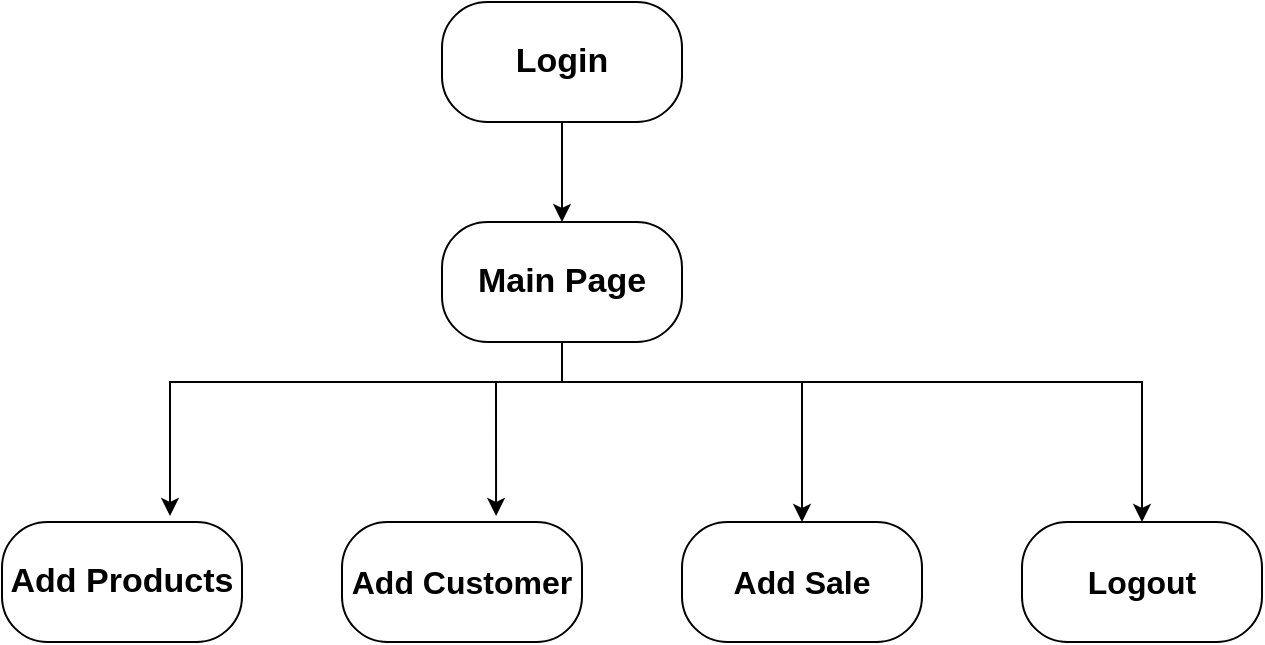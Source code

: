 <mxfile version="20.8.16" type="device"><diagram name="Page-1" id="OwUw9Ch-JXlutyOvVUsZ"><mxGraphModel dx="864" dy="512" grid="1" gridSize="10" guides="1" tooltips="1" connect="1" arrows="1" fold="1" page="1" pageScale="1" pageWidth="827" pageHeight="1169" math="0" shadow="0"><root><mxCell id="0"/><mxCell id="1" parent="0"/><mxCell id="4o1J9mNP8qvONEKTnNyP-8" style="edgeStyle=orthogonalEdgeStyle;rounded=0;orthogonalLoop=1;jettySize=auto;html=1;entryX=0.5;entryY=0;entryDx=0;entryDy=0;fontSize=16;" edge="1" parent="1" source="4o1J9mNP8qvONEKTnNyP-1" target="4o1J9mNP8qvONEKTnNyP-2"><mxGeometry relative="1" as="geometry"/></mxCell><mxCell id="4o1J9mNP8qvONEKTnNyP-1" value="&lt;span&gt;&lt;font style=&quot;font-size: 17px;&quot;&gt;Login&lt;/font&gt;&lt;/span&gt;" style="rounded=1;whiteSpace=wrap;html=1;arcSize=38;fontStyle=1" vertex="1" parent="1"><mxGeometry x="370" y="110" width="120" height="60" as="geometry"/></mxCell><mxCell id="4o1J9mNP8qvONEKTnNyP-9" style="edgeStyle=orthogonalEdgeStyle;rounded=0;orthogonalLoop=1;jettySize=auto;html=1;entryX=0.7;entryY=-0.05;entryDx=0;entryDy=0;entryPerimeter=0;fontSize=16;" edge="1" parent="1" source="4o1J9mNP8qvONEKTnNyP-2" target="4o1J9mNP8qvONEKTnNyP-3"><mxGeometry relative="1" as="geometry"><Array as="points"><mxPoint x="430" y="300"/><mxPoint x="234" y="300"/></Array></mxGeometry></mxCell><mxCell id="4o1J9mNP8qvONEKTnNyP-10" style="edgeStyle=orthogonalEdgeStyle;rounded=0;orthogonalLoop=1;jettySize=auto;html=1;entryX=0.642;entryY=-0.05;entryDx=0;entryDy=0;entryPerimeter=0;fontSize=16;" edge="1" parent="1" source="4o1J9mNP8qvONEKTnNyP-2" target="4o1J9mNP8qvONEKTnNyP-4"><mxGeometry relative="1" as="geometry"><Array as="points"><mxPoint x="430" y="300"/><mxPoint x="397" y="300"/></Array></mxGeometry></mxCell><mxCell id="4o1J9mNP8qvONEKTnNyP-12" style="edgeStyle=orthogonalEdgeStyle;rounded=0;orthogonalLoop=1;jettySize=auto;html=1;entryX=0.5;entryY=0;entryDx=0;entryDy=0;fontSize=16;" edge="1" parent="1" source="4o1J9mNP8qvONEKTnNyP-2" target="4o1J9mNP8qvONEKTnNyP-5"><mxGeometry relative="1" as="geometry"><Array as="points"><mxPoint x="430" y="300"/><mxPoint x="550" y="300"/></Array></mxGeometry></mxCell><mxCell id="4o1J9mNP8qvONEKTnNyP-13" style="edgeStyle=orthogonalEdgeStyle;rounded=0;orthogonalLoop=1;jettySize=auto;html=1;entryX=0.5;entryY=0;entryDx=0;entryDy=0;fontSize=16;" edge="1" parent="1" source="4o1J9mNP8qvONEKTnNyP-2" target="4o1J9mNP8qvONEKTnNyP-6"><mxGeometry relative="1" as="geometry"><Array as="points"><mxPoint x="430" y="300"/><mxPoint x="720" y="300"/></Array></mxGeometry></mxCell><mxCell id="4o1J9mNP8qvONEKTnNyP-2" value="&lt;b&gt;&lt;font style=&quot;font-size: 17px;&quot;&gt;Main Page&lt;/font&gt;&lt;/b&gt;" style="rounded=1;whiteSpace=wrap;html=1;arcSize=38;" vertex="1" parent="1"><mxGeometry x="370" y="220" width="120" height="60" as="geometry"/></mxCell><mxCell id="4o1J9mNP8qvONEKTnNyP-3" value="&lt;b&gt;&lt;font style=&quot;font-size: 17px;&quot;&gt;Add Products&lt;/font&gt;&lt;/b&gt;" style="rounded=1;whiteSpace=wrap;html=1;arcSize=38;" vertex="1" parent="1"><mxGeometry x="150" y="370" width="120" height="60" as="geometry"/></mxCell><mxCell id="4o1J9mNP8qvONEKTnNyP-4" value="&lt;b&gt;&lt;font style=&quot;font-size: 16px;&quot;&gt;Add Customer&lt;/font&gt;&lt;/b&gt;" style="rounded=1;whiteSpace=wrap;html=1;arcSize=38;" vertex="1" parent="1"><mxGeometry x="320" y="370" width="120" height="60" as="geometry"/></mxCell><mxCell id="4o1J9mNP8qvONEKTnNyP-5" value="&lt;b&gt;&lt;font style=&quot;font-size: 16px;&quot;&gt;Add Sale&lt;/font&gt;&lt;/b&gt;" style="rounded=1;whiteSpace=wrap;html=1;arcSize=38;" vertex="1" parent="1"><mxGeometry x="490" y="370" width="120" height="60" as="geometry"/></mxCell><mxCell id="4o1J9mNP8qvONEKTnNyP-6" value="&lt;b&gt;&lt;font style=&quot;font-size: 16px;&quot;&gt;Logout&lt;/font&gt;&lt;/b&gt;" style="rounded=1;whiteSpace=wrap;html=1;arcSize=38;" vertex="1" parent="1"><mxGeometry x="660" y="370" width="120" height="60" as="geometry"/></mxCell></root></mxGraphModel></diagram></mxfile>